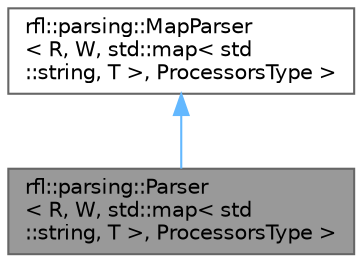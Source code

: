 digraph "rfl::parsing::Parser&lt; R, W, std::map&lt; std::string, T &gt;, ProcessorsType &gt;"
{
 // LATEX_PDF_SIZE
  bgcolor="transparent";
  edge [fontname=Helvetica,fontsize=10,labelfontname=Helvetica,labelfontsize=10];
  node [fontname=Helvetica,fontsize=10,shape=box,height=0.2,width=0.4];
  Node1 [id="Node000001",label="rfl::parsing::Parser\l\< R, W, std::map\< std\l::string, T \>, ProcessorsType \>",height=0.2,width=0.4,color="gray40", fillcolor="grey60", style="filled", fontcolor="black",tooltip=" "];
  Node2 -> Node1 [id="edge1_Node000001_Node000002",dir="back",color="steelblue1",style="solid",tooltip=" "];
  Node2 [id="Node000002",label="rfl::parsing::MapParser\l\< R, W, std::map\< std\l::string, T \>, ProcessorsType \>",height=0.2,width=0.4,color="gray40", fillcolor="white", style="filled",URL="$structrfl_1_1parsing_1_1_map_parser.html",tooltip=" "];
}
